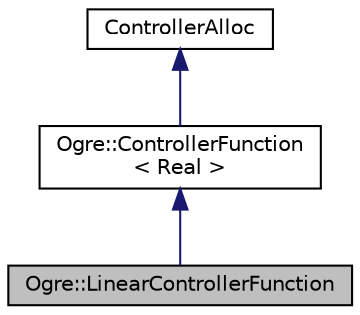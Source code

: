 digraph "Ogre::LinearControllerFunction"
{
  bgcolor="transparent";
  edge [fontname="Helvetica",fontsize="10",labelfontname="Helvetica",labelfontsize="10"];
  node [fontname="Helvetica",fontsize="10",shape=record];
  Node0 [label="Ogre::LinearControllerFunction",height=0.2,width=0.4,color="black", fillcolor="grey75", style="filled", fontcolor="black"];
  Node1 -> Node0 [dir="back",color="midnightblue",fontsize="10",style="solid",fontname="Helvetica"];
  Node1 [label="Ogre::ControllerFunction\l\< Real \>",height=0.2,width=0.4,color="black",URL="$class_ogre_1_1_controller_function.html"];
  Node2 -> Node1 [dir="back",color="midnightblue",fontsize="10",style="solid",fontname="Helvetica"];
  Node2 [label="ControllerAlloc",height=0.2,width=0.4,color="black",URL="$class_ogre_1_1_allocated_object.html"];
}
